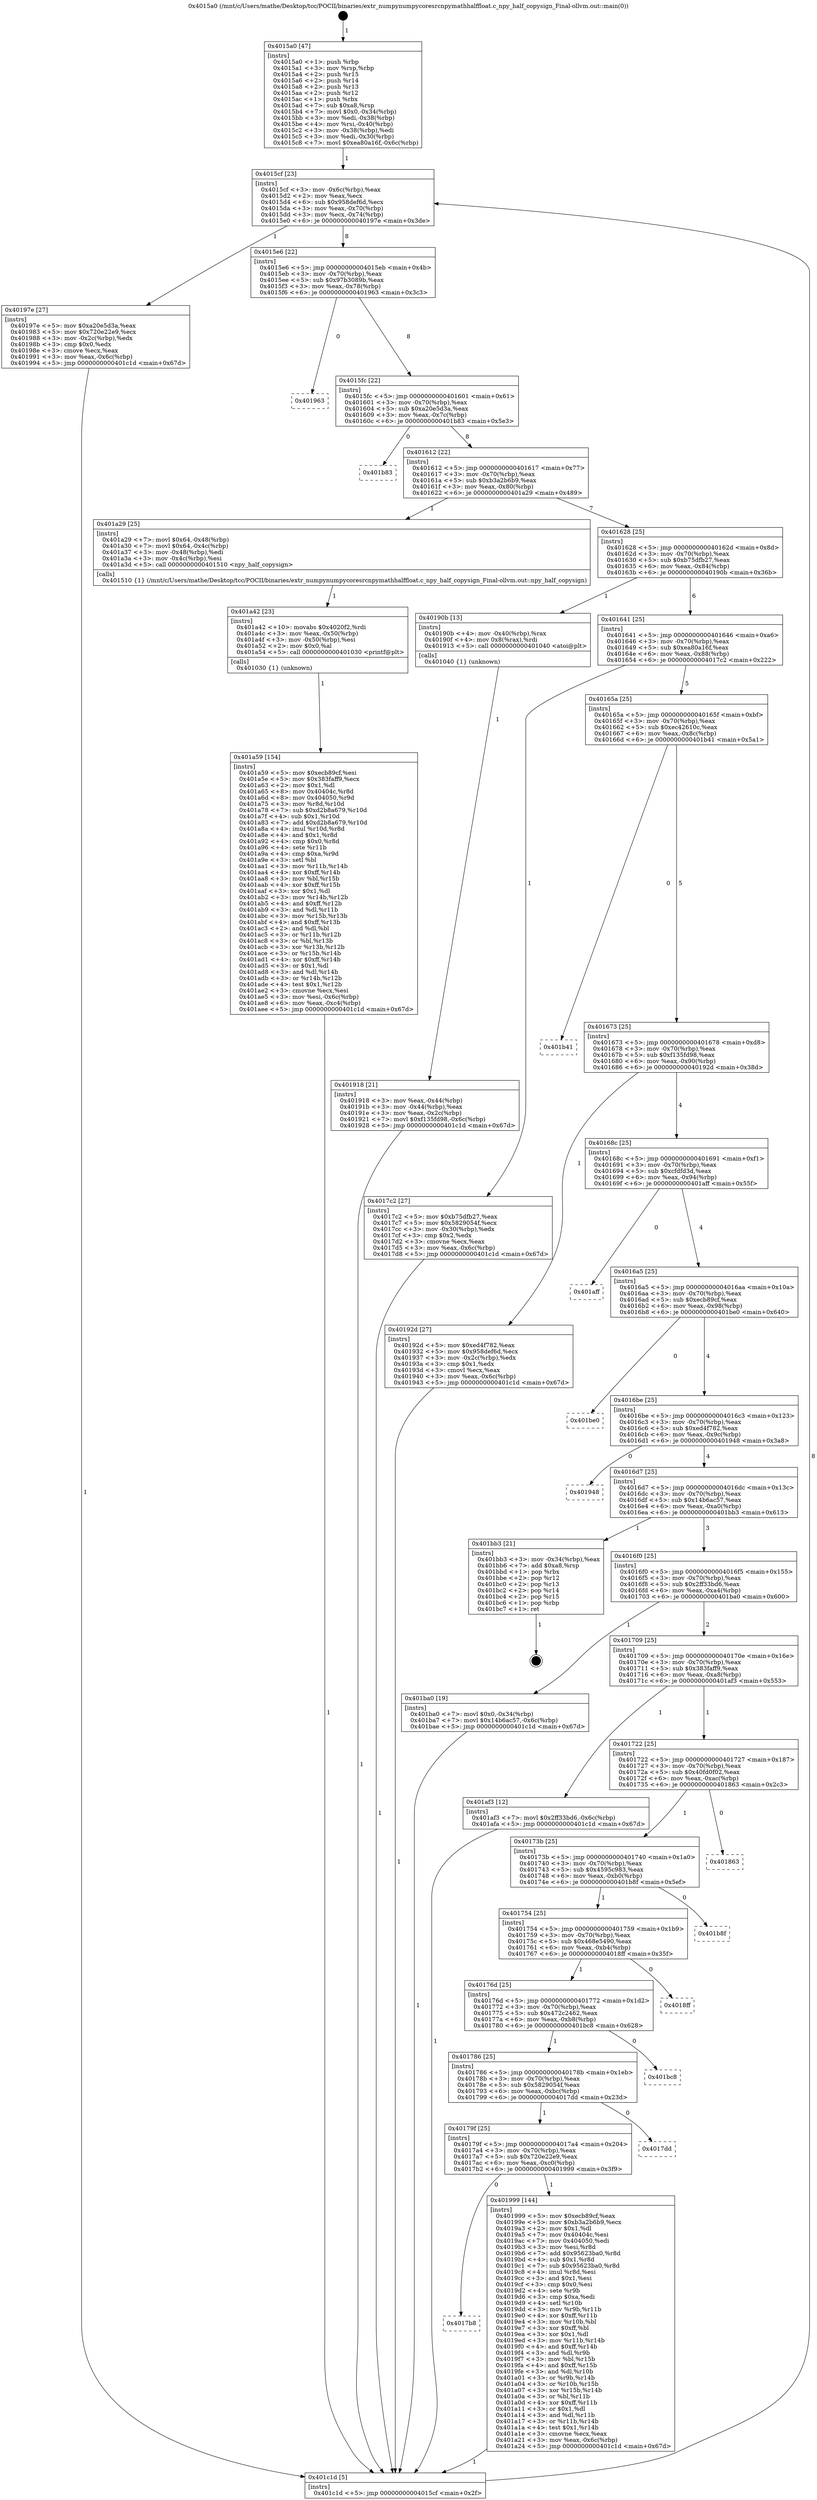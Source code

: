 digraph "0x4015a0" {
  label = "0x4015a0 (/mnt/c/Users/mathe/Desktop/tcc/POCII/binaries/extr_numpynumpycoresrcnpymathhalffloat.c_npy_half_copysign_Final-ollvm.out::main(0))"
  labelloc = "t"
  node[shape=record]

  Entry [label="",width=0.3,height=0.3,shape=circle,fillcolor=black,style=filled]
  "0x4015cf" [label="{
     0x4015cf [23]\l
     | [instrs]\l
     &nbsp;&nbsp;0x4015cf \<+3\>: mov -0x6c(%rbp),%eax\l
     &nbsp;&nbsp;0x4015d2 \<+2\>: mov %eax,%ecx\l
     &nbsp;&nbsp;0x4015d4 \<+6\>: sub $0x958def6d,%ecx\l
     &nbsp;&nbsp;0x4015da \<+3\>: mov %eax,-0x70(%rbp)\l
     &nbsp;&nbsp;0x4015dd \<+3\>: mov %ecx,-0x74(%rbp)\l
     &nbsp;&nbsp;0x4015e0 \<+6\>: je 000000000040197e \<main+0x3de\>\l
  }"]
  "0x40197e" [label="{
     0x40197e [27]\l
     | [instrs]\l
     &nbsp;&nbsp;0x40197e \<+5\>: mov $0xa20e5d3a,%eax\l
     &nbsp;&nbsp;0x401983 \<+5\>: mov $0x720e22e9,%ecx\l
     &nbsp;&nbsp;0x401988 \<+3\>: mov -0x2c(%rbp),%edx\l
     &nbsp;&nbsp;0x40198b \<+3\>: cmp $0x0,%edx\l
     &nbsp;&nbsp;0x40198e \<+3\>: cmove %ecx,%eax\l
     &nbsp;&nbsp;0x401991 \<+3\>: mov %eax,-0x6c(%rbp)\l
     &nbsp;&nbsp;0x401994 \<+5\>: jmp 0000000000401c1d \<main+0x67d\>\l
  }"]
  "0x4015e6" [label="{
     0x4015e6 [22]\l
     | [instrs]\l
     &nbsp;&nbsp;0x4015e6 \<+5\>: jmp 00000000004015eb \<main+0x4b\>\l
     &nbsp;&nbsp;0x4015eb \<+3\>: mov -0x70(%rbp),%eax\l
     &nbsp;&nbsp;0x4015ee \<+5\>: sub $0x97b3089b,%eax\l
     &nbsp;&nbsp;0x4015f3 \<+3\>: mov %eax,-0x78(%rbp)\l
     &nbsp;&nbsp;0x4015f6 \<+6\>: je 0000000000401963 \<main+0x3c3\>\l
  }"]
  Exit [label="",width=0.3,height=0.3,shape=circle,fillcolor=black,style=filled,peripheries=2]
  "0x401963" [label="{
     0x401963\l
  }", style=dashed]
  "0x4015fc" [label="{
     0x4015fc [22]\l
     | [instrs]\l
     &nbsp;&nbsp;0x4015fc \<+5\>: jmp 0000000000401601 \<main+0x61\>\l
     &nbsp;&nbsp;0x401601 \<+3\>: mov -0x70(%rbp),%eax\l
     &nbsp;&nbsp;0x401604 \<+5\>: sub $0xa20e5d3a,%eax\l
     &nbsp;&nbsp;0x401609 \<+3\>: mov %eax,-0x7c(%rbp)\l
     &nbsp;&nbsp;0x40160c \<+6\>: je 0000000000401b83 \<main+0x5e3\>\l
  }"]
  "0x401a59" [label="{
     0x401a59 [154]\l
     | [instrs]\l
     &nbsp;&nbsp;0x401a59 \<+5\>: mov $0xecb89cf,%esi\l
     &nbsp;&nbsp;0x401a5e \<+5\>: mov $0x383faff9,%ecx\l
     &nbsp;&nbsp;0x401a63 \<+2\>: mov $0x1,%dl\l
     &nbsp;&nbsp;0x401a65 \<+8\>: mov 0x40404c,%r8d\l
     &nbsp;&nbsp;0x401a6d \<+8\>: mov 0x404050,%r9d\l
     &nbsp;&nbsp;0x401a75 \<+3\>: mov %r8d,%r10d\l
     &nbsp;&nbsp;0x401a78 \<+7\>: sub $0xd2b8a679,%r10d\l
     &nbsp;&nbsp;0x401a7f \<+4\>: sub $0x1,%r10d\l
     &nbsp;&nbsp;0x401a83 \<+7\>: add $0xd2b8a679,%r10d\l
     &nbsp;&nbsp;0x401a8a \<+4\>: imul %r10d,%r8d\l
     &nbsp;&nbsp;0x401a8e \<+4\>: and $0x1,%r8d\l
     &nbsp;&nbsp;0x401a92 \<+4\>: cmp $0x0,%r8d\l
     &nbsp;&nbsp;0x401a96 \<+4\>: sete %r11b\l
     &nbsp;&nbsp;0x401a9a \<+4\>: cmp $0xa,%r9d\l
     &nbsp;&nbsp;0x401a9e \<+3\>: setl %bl\l
     &nbsp;&nbsp;0x401aa1 \<+3\>: mov %r11b,%r14b\l
     &nbsp;&nbsp;0x401aa4 \<+4\>: xor $0xff,%r14b\l
     &nbsp;&nbsp;0x401aa8 \<+3\>: mov %bl,%r15b\l
     &nbsp;&nbsp;0x401aab \<+4\>: xor $0xff,%r15b\l
     &nbsp;&nbsp;0x401aaf \<+3\>: xor $0x1,%dl\l
     &nbsp;&nbsp;0x401ab2 \<+3\>: mov %r14b,%r12b\l
     &nbsp;&nbsp;0x401ab5 \<+4\>: and $0xff,%r12b\l
     &nbsp;&nbsp;0x401ab9 \<+3\>: and %dl,%r11b\l
     &nbsp;&nbsp;0x401abc \<+3\>: mov %r15b,%r13b\l
     &nbsp;&nbsp;0x401abf \<+4\>: and $0xff,%r13b\l
     &nbsp;&nbsp;0x401ac3 \<+2\>: and %dl,%bl\l
     &nbsp;&nbsp;0x401ac5 \<+3\>: or %r11b,%r12b\l
     &nbsp;&nbsp;0x401ac8 \<+3\>: or %bl,%r13b\l
     &nbsp;&nbsp;0x401acb \<+3\>: xor %r13b,%r12b\l
     &nbsp;&nbsp;0x401ace \<+3\>: or %r15b,%r14b\l
     &nbsp;&nbsp;0x401ad1 \<+4\>: xor $0xff,%r14b\l
     &nbsp;&nbsp;0x401ad5 \<+3\>: or $0x1,%dl\l
     &nbsp;&nbsp;0x401ad8 \<+3\>: and %dl,%r14b\l
     &nbsp;&nbsp;0x401adb \<+3\>: or %r14b,%r12b\l
     &nbsp;&nbsp;0x401ade \<+4\>: test $0x1,%r12b\l
     &nbsp;&nbsp;0x401ae2 \<+3\>: cmovne %ecx,%esi\l
     &nbsp;&nbsp;0x401ae5 \<+3\>: mov %esi,-0x6c(%rbp)\l
     &nbsp;&nbsp;0x401ae8 \<+6\>: mov %eax,-0xc4(%rbp)\l
     &nbsp;&nbsp;0x401aee \<+5\>: jmp 0000000000401c1d \<main+0x67d\>\l
  }"]
  "0x401b83" [label="{
     0x401b83\l
  }", style=dashed]
  "0x401612" [label="{
     0x401612 [22]\l
     | [instrs]\l
     &nbsp;&nbsp;0x401612 \<+5\>: jmp 0000000000401617 \<main+0x77\>\l
     &nbsp;&nbsp;0x401617 \<+3\>: mov -0x70(%rbp),%eax\l
     &nbsp;&nbsp;0x40161a \<+5\>: sub $0xb3a2b6b9,%eax\l
     &nbsp;&nbsp;0x40161f \<+3\>: mov %eax,-0x80(%rbp)\l
     &nbsp;&nbsp;0x401622 \<+6\>: je 0000000000401a29 \<main+0x489\>\l
  }"]
  "0x401a42" [label="{
     0x401a42 [23]\l
     | [instrs]\l
     &nbsp;&nbsp;0x401a42 \<+10\>: movabs $0x4020f2,%rdi\l
     &nbsp;&nbsp;0x401a4c \<+3\>: mov %eax,-0x50(%rbp)\l
     &nbsp;&nbsp;0x401a4f \<+3\>: mov -0x50(%rbp),%esi\l
     &nbsp;&nbsp;0x401a52 \<+2\>: mov $0x0,%al\l
     &nbsp;&nbsp;0x401a54 \<+5\>: call 0000000000401030 \<printf@plt\>\l
     | [calls]\l
     &nbsp;&nbsp;0x401030 \{1\} (unknown)\l
  }"]
  "0x401a29" [label="{
     0x401a29 [25]\l
     | [instrs]\l
     &nbsp;&nbsp;0x401a29 \<+7\>: movl $0x64,-0x48(%rbp)\l
     &nbsp;&nbsp;0x401a30 \<+7\>: movl $0x64,-0x4c(%rbp)\l
     &nbsp;&nbsp;0x401a37 \<+3\>: mov -0x48(%rbp),%edi\l
     &nbsp;&nbsp;0x401a3a \<+3\>: mov -0x4c(%rbp),%esi\l
     &nbsp;&nbsp;0x401a3d \<+5\>: call 0000000000401510 \<npy_half_copysign\>\l
     | [calls]\l
     &nbsp;&nbsp;0x401510 \{1\} (/mnt/c/Users/mathe/Desktop/tcc/POCII/binaries/extr_numpynumpycoresrcnpymathhalffloat.c_npy_half_copysign_Final-ollvm.out::npy_half_copysign)\l
  }"]
  "0x401628" [label="{
     0x401628 [25]\l
     | [instrs]\l
     &nbsp;&nbsp;0x401628 \<+5\>: jmp 000000000040162d \<main+0x8d\>\l
     &nbsp;&nbsp;0x40162d \<+3\>: mov -0x70(%rbp),%eax\l
     &nbsp;&nbsp;0x401630 \<+5\>: sub $0xb75dfb27,%eax\l
     &nbsp;&nbsp;0x401635 \<+6\>: mov %eax,-0x84(%rbp)\l
     &nbsp;&nbsp;0x40163b \<+6\>: je 000000000040190b \<main+0x36b\>\l
  }"]
  "0x4017b8" [label="{
     0x4017b8\l
  }", style=dashed]
  "0x40190b" [label="{
     0x40190b [13]\l
     | [instrs]\l
     &nbsp;&nbsp;0x40190b \<+4\>: mov -0x40(%rbp),%rax\l
     &nbsp;&nbsp;0x40190f \<+4\>: mov 0x8(%rax),%rdi\l
     &nbsp;&nbsp;0x401913 \<+5\>: call 0000000000401040 \<atoi@plt\>\l
     | [calls]\l
     &nbsp;&nbsp;0x401040 \{1\} (unknown)\l
  }"]
  "0x401641" [label="{
     0x401641 [25]\l
     | [instrs]\l
     &nbsp;&nbsp;0x401641 \<+5\>: jmp 0000000000401646 \<main+0xa6\>\l
     &nbsp;&nbsp;0x401646 \<+3\>: mov -0x70(%rbp),%eax\l
     &nbsp;&nbsp;0x401649 \<+5\>: sub $0xea80a16f,%eax\l
     &nbsp;&nbsp;0x40164e \<+6\>: mov %eax,-0x88(%rbp)\l
     &nbsp;&nbsp;0x401654 \<+6\>: je 00000000004017c2 \<main+0x222\>\l
  }"]
  "0x401999" [label="{
     0x401999 [144]\l
     | [instrs]\l
     &nbsp;&nbsp;0x401999 \<+5\>: mov $0xecb89cf,%eax\l
     &nbsp;&nbsp;0x40199e \<+5\>: mov $0xb3a2b6b9,%ecx\l
     &nbsp;&nbsp;0x4019a3 \<+2\>: mov $0x1,%dl\l
     &nbsp;&nbsp;0x4019a5 \<+7\>: mov 0x40404c,%esi\l
     &nbsp;&nbsp;0x4019ac \<+7\>: mov 0x404050,%edi\l
     &nbsp;&nbsp;0x4019b3 \<+3\>: mov %esi,%r8d\l
     &nbsp;&nbsp;0x4019b6 \<+7\>: add $0x95623ba0,%r8d\l
     &nbsp;&nbsp;0x4019bd \<+4\>: sub $0x1,%r8d\l
     &nbsp;&nbsp;0x4019c1 \<+7\>: sub $0x95623ba0,%r8d\l
     &nbsp;&nbsp;0x4019c8 \<+4\>: imul %r8d,%esi\l
     &nbsp;&nbsp;0x4019cc \<+3\>: and $0x1,%esi\l
     &nbsp;&nbsp;0x4019cf \<+3\>: cmp $0x0,%esi\l
     &nbsp;&nbsp;0x4019d2 \<+4\>: sete %r9b\l
     &nbsp;&nbsp;0x4019d6 \<+3\>: cmp $0xa,%edi\l
     &nbsp;&nbsp;0x4019d9 \<+4\>: setl %r10b\l
     &nbsp;&nbsp;0x4019dd \<+3\>: mov %r9b,%r11b\l
     &nbsp;&nbsp;0x4019e0 \<+4\>: xor $0xff,%r11b\l
     &nbsp;&nbsp;0x4019e4 \<+3\>: mov %r10b,%bl\l
     &nbsp;&nbsp;0x4019e7 \<+3\>: xor $0xff,%bl\l
     &nbsp;&nbsp;0x4019ea \<+3\>: xor $0x1,%dl\l
     &nbsp;&nbsp;0x4019ed \<+3\>: mov %r11b,%r14b\l
     &nbsp;&nbsp;0x4019f0 \<+4\>: and $0xff,%r14b\l
     &nbsp;&nbsp;0x4019f4 \<+3\>: and %dl,%r9b\l
     &nbsp;&nbsp;0x4019f7 \<+3\>: mov %bl,%r15b\l
     &nbsp;&nbsp;0x4019fa \<+4\>: and $0xff,%r15b\l
     &nbsp;&nbsp;0x4019fe \<+3\>: and %dl,%r10b\l
     &nbsp;&nbsp;0x401a01 \<+3\>: or %r9b,%r14b\l
     &nbsp;&nbsp;0x401a04 \<+3\>: or %r10b,%r15b\l
     &nbsp;&nbsp;0x401a07 \<+3\>: xor %r15b,%r14b\l
     &nbsp;&nbsp;0x401a0a \<+3\>: or %bl,%r11b\l
     &nbsp;&nbsp;0x401a0d \<+4\>: xor $0xff,%r11b\l
     &nbsp;&nbsp;0x401a11 \<+3\>: or $0x1,%dl\l
     &nbsp;&nbsp;0x401a14 \<+3\>: and %dl,%r11b\l
     &nbsp;&nbsp;0x401a17 \<+3\>: or %r11b,%r14b\l
     &nbsp;&nbsp;0x401a1a \<+4\>: test $0x1,%r14b\l
     &nbsp;&nbsp;0x401a1e \<+3\>: cmovne %ecx,%eax\l
     &nbsp;&nbsp;0x401a21 \<+3\>: mov %eax,-0x6c(%rbp)\l
     &nbsp;&nbsp;0x401a24 \<+5\>: jmp 0000000000401c1d \<main+0x67d\>\l
  }"]
  "0x4017c2" [label="{
     0x4017c2 [27]\l
     | [instrs]\l
     &nbsp;&nbsp;0x4017c2 \<+5\>: mov $0xb75dfb27,%eax\l
     &nbsp;&nbsp;0x4017c7 \<+5\>: mov $0x5829054f,%ecx\l
     &nbsp;&nbsp;0x4017cc \<+3\>: mov -0x30(%rbp),%edx\l
     &nbsp;&nbsp;0x4017cf \<+3\>: cmp $0x2,%edx\l
     &nbsp;&nbsp;0x4017d2 \<+3\>: cmovne %ecx,%eax\l
     &nbsp;&nbsp;0x4017d5 \<+3\>: mov %eax,-0x6c(%rbp)\l
     &nbsp;&nbsp;0x4017d8 \<+5\>: jmp 0000000000401c1d \<main+0x67d\>\l
  }"]
  "0x40165a" [label="{
     0x40165a [25]\l
     | [instrs]\l
     &nbsp;&nbsp;0x40165a \<+5\>: jmp 000000000040165f \<main+0xbf\>\l
     &nbsp;&nbsp;0x40165f \<+3\>: mov -0x70(%rbp),%eax\l
     &nbsp;&nbsp;0x401662 \<+5\>: sub $0xec42610c,%eax\l
     &nbsp;&nbsp;0x401667 \<+6\>: mov %eax,-0x8c(%rbp)\l
     &nbsp;&nbsp;0x40166d \<+6\>: je 0000000000401b41 \<main+0x5a1\>\l
  }"]
  "0x401c1d" [label="{
     0x401c1d [5]\l
     | [instrs]\l
     &nbsp;&nbsp;0x401c1d \<+5\>: jmp 00000000004015cf \<main+0x2f\>\l
  }"]
  "0x4015a0" [label="{
     0x4015a0 [47]\l
     | [instrs]\l
     &nbsp;&nbsp;0x4015a0 \<+1\>: push %rbp\l
     &nbsp;&nbsp;0x4015a1 \<+3\>: mov %rsp,%rbp\l
     &nbsp;&nbsp;0x4015a4 \<+2\>: push %r15\l
     &nbsp;&nbsp;0x4015a6 \<+2\>: push %r14\l
     &nbsp;&nbsp;0x4015a8 \<+2\>: push %r13\l
     &nbsp;&nbsp;0x4015aa \<+2\>: push %r12\l
     &nbsp;&nbsp;0x4015ac \<+1\>: push %rbx\l
     &nbsp;&nbsp;0x4015ad \<+7\>: sub $0xa8,%rsp\l
     &nbsp;&nbsp;0x4015b4 \<+7\>: movl $0x0,-0x34(%rbp)\l
     &nbsp;&nbsp;0x4015bb \<+3\>: mov %edi,-0x38(%rbp)\l
     &nbsp;&nbsp;0x4015be \<+4\>: mov %rsi,-0x40(%rbp)\l
     &nbsp;&nbsp;0x4015c2 \<+3\>: mov -0x38(%rbp),%edi\l
     &nbsp;&nbsp;0x4015c5 \<+3\>: mov %edi,-0x30(%rbp)\l
     &nbsp;&nbsp;0x4015c8 \<+7\>: movl $0xea80a16f,-0x6c(%rbp)\l
  }"]
  "0x401918" [label="{
     0x401918 [21]\l
     | [instrs]\l
     &nbsp;&nbsp;0x401918 \<+3\>: mov %eax,-0x44(%rbp)\l
     &nbsp;&nbsp;0x40191b \<+3\>: mov -0x44(%rbp),%eax\l
     &nbsp;&nbsp;0x40191e \<+3\>: mov %eax,-0x2c(%rbp)\l
     &nbsp;&nbsp;0x401921 \<+7\>: movl $0xf135fd98,-0x6c(%rbp)\l
     &nbsp;&nbsp;0x401928 \<+5\>: jmp 0000000000401c1d \<main+0x67d\>\l
  }"]
  "0x40179f" [label="{
     0x40179f [25]\l
     | [instrs]\l
     &nbsp;&nbsp;0x40179f \<+5\>: jmp 00000000004017a4 \<main+0x204\>\l
     &nbsp;&nbsp;0x4017a4 \<+3\>: mov -0x70(%rbp),%eax\l
     &nbsp;&nbsp;0x4017a7 \<+5\>: sub $0x720e22e9,%eax\l
     &nbsp;&nbsp;0x4017ac \<+6\>: mov %eax,-0xc0(%rbp)\l
     &nbsp;&nbsp;0x4017b2 \<+6\>: je 0000000000401999 \<main+0x3f9\>\l
  }"]
  "0x401b41" [label="{
     0x401b41\l
  }", style=dashed]
  "0x401673" [label="{
     0x401673 [25]\l
     | [instrs]\l
     &nbsp;&nbsp;0x401673 \<+5\>: jmp 0000000000401678 \<main+0xd8\>\l
     &nbsp;&nbsp;0x401678 \<+3\>: mov -0x70(%rbp),%eax\l
     &nbsp;&nbsp;0x40167b \<+5\>: sub $0xf135fd98,%eax\l
     &nbsp;&nbsp;0x401680 \<+6\>: mov %eax,-0x90(%rbp)\l
     &nbsp;&nbsp;0x401686 \<+6\>: je 000000000040192d \<main+0x38d\>\l
  }"]
  "0x4017dd" [label="{
     0x4017dd\l
  }", style=dashed]
  "0x40192d" [label="{
     0x40192d [27]\l
     | [instrs]\l
     &nbsp;&nbsp;0x40192d \<+5\>: mov $0xed4f782,%eax\l
     &nbsp;&nbsp;0x401932 \<+5\>: mov $0x958def6d,%ecx\l
     &nbsp;&nbsp;0x401937 \<+3\>: mov -0x2c(%rbp),%edx\l
     &nbsp;&nbsp;0x40193a \<+3\>: cmp $0x1,%edx\l
     &nbsp;&nbsp;0x40193d \<+3\>: cmovl %ecx,%eax\l
     &nbsp;&nbsp;0x401940 \<+3\>: mov %eax,-0x6c(%rbp)\l
     &nbsp;&nbsp;0x401943 \<+5\>: jmp 0000000000401c1d \<main+0x67d\>\l
  }"]
  "0x40168c" [label="{
     0x40168c [25]\l
     | [instrs]\l
     &nbsp;&nbsp;0x40168c \<+5\>: jmp 0000000000401691 \<main+0xf1\>\l
     &nbsp;&nbsp;0x401691 \<+3\>: mov -0x70(%rbp),%eax\l
     &nbsp;&nbsp;0x401694 \<+5\>: sub $0xcfdfd3d,%eax\l
     &nbsp;&nbsp;0x401699 \<+6\>: mov %eax,-0x94(%rbp)\l
     &nbsp;&nbsp;0x40169f \<+6\>: je 0000000000401aff \<main+0x55f\>\l
  }"]
  "0x401786" [label="{
     0x401786 [25]\l
     | [instrs]\l
     &nbsp;&nbsp;0x401786 \<+5\>: jmp 000000000040178b \<main+0x1eb\>\l
     &nbsp;&nbsp;0x40178b \<+3\>: mov -0x70(%rbp),%eax\l
     &nbsp;&nbsp;0x40178e \<+5\>: sub $0x5829054f,%eax\l
     &nbsp;&nbsp;0x401793 \<+6\>: mov %eax,-0xbc(%rbp)\l
     &nbsp;&nbsp;0x401799 \<+6\>: je 00000000004017dd \<main+0x23d\>\l
  }"]
  "0x401aff" [label="{
     0x401aff\l
  }", style=dashed]
  "0x4016a5" [label="{
     0x4016a5 [25]\l
     | [instrs]\l
     &nbsp;&nbsp;0x4016a5 \<+5\>: jmp 00000000004016aa \<main+0x10a\>\l
     &nbsp;&nbsp;0x4016aa \<+3\>: mov -0x70(%rbp),%eax\l
     &nbsp;&nbsp;0x4016ad \<+5\>: sub $0xecb89cf,%eax\l
     &nbsp;&nbsp;0x4016b2 \<+6\>: mov %eax,-0x98(%rbp)\l
     &nbsp;&nbsp;0x4016b8 \<+6\>: je 0000000000401be0 \<main+0x640\>\l
  }"]
  "0x401bc8" [label="{
     0x401bc8\l
  }", style=dashed]
  "0x401be0" [label="{
     0x401be0\l
  }", style=dashed]
  "0x4016be" [label="{
     0x4016be [25]\l
     | [instrs]\l
     &nbsp;&nbsp;0x4016be \<+5\>: jmp 00000000004016c3 \<main+0x123\>\l
     &nbsp;&nbsp;0x4016c3 \<+3\>: mov -0x70(%rbp),%eax\l
     &nbsp;&nbsp;0x4016c6 \<+5\>: sub $0xed4f782,%eax\l
     &nbsp;&nbsp;0x4016cb \<+6\>: mov %eax,-0x9c(%rbp)\l
     &nbsp;&nbsp;0x4016d1 \<+6\>: je 0000000000401948 \<main+0x3a8\>\l
  }"]
  "0x40176d" [label="{
     0x40176d [25]\l
     | [instrs]\l
     &nbsp;&nbsp;0x40176d \<+5\>: jmp 0000000000401772 \<main+0x1d2\>\l
     &nbsp;&nbsp;0x401772 \<+3\>: mov -0x70(%rbp),%eax\l
     &nbsp;&nbsp;0x401775 \<+5\>: sub $0x472c2462,%eax\l
     &nbsp;&nbsp;0x40177a \<+6\>: mov %eax,-0xb8(%rbp)\l
     &nbsp;&nbsp;0x401780 \<+6\>: je 0000000000401bc8 \<main+0x628\>\l
  }"]
  "0x401948" [label="{
     0x401948\l
  }", style=dashed]
  "0x4016d7" [label="{
     0x4016d7 [25]\l
     | [instrs]\l
     &nbsp;&nbsp;0x4016d7 \<+5\>: jmp 00000000004016dc \<main+0x13c\>\l
     &nbsp;&nbsp;0x4016dc \<+3\>: mov -0x70(%rbp),%eax\l
     &nbsp;&nbsp;0x4016df \<+5\>: sub $0x14b6ac57,%eax\l
     &nbsp;&nbsp;0x4016e4 \<+6\>: mov %eax,-0xa0(%rbp)\l
     &nbsp;&nbsp;0x4016ea \<+6\>: je 0000000000401bb3 \<main+0x613\>\l
  }"]
  "0x4018ff" [label="{
     0x4018ff\l
  }", style=dashed]
  "0x401bb3" [label="{
     0x401bb3 [21]\l
     | [instrs]\l
     &nbsp;&nbsp;0x401bb3 \<+3\>: mov -0x34(%rbp),%eax\l
     &nbsp;&nbsp;0x401bb6 \<+7\>: add $0xa8,%rsp\l
     &nbsp;&nbsp;0x401bbd \<+1\>: pop %rbx\l
     &nbsp;&nbsp;0x401bbe \<+2\>: pop %r12\l
     &nbsp;&nbsp;0x401bc0 \<+2\>: pop %r13\l
     &nbsp;&nbsp;0x401bc2 \<+2\>: pop %r14\l
     &nbsp;&nbsp;0x401bc4 \<+2\>: pop %r15\l
     &nbsp;&nbsp;0x401bc6 \<+1\>: pop %rbp\l
     &nbsp;&nbsp;0x401bc7 \<+1\>: ret\l
  }"]
  "0x4016f0" [label="{
     0x4016f0 [25]\l
     | [instrs]\l
     &nbsp;&nbsp;0x4016f0 \<+5\>: jmp 00000000004016f5 \<main+0x155\>\l
     &nbsp;&nbsp;0x4016f5 \<+3\>: mov -0x70(%rbp),%eax\l
     &nbsp;&nbsp;0x4016f8 \<+5\>: sub $0x2ff33bd6,%eax\l
     &nbsp;&nbsp;0x4016fd \<+6\>: mov %eax,-0xa4(%rbp)\l
     &nbsp;&nbsp;0x401703 \<+6\>: je 0000000000401ba0 \<main+0x600\>\l
  }"]
  "0x401754" [label="{
     0x401754 [25]\l
     | [instrs]\l
     &nbsp;&nbsp;0x401754 \<+5\>: jmp 0000000000401759 \<main+0x1b9\>\l
     &nbsp;&nbsp;0x401759 \<+3\>: mov -0x70(%rbp),%eax\l
     &nbsp;&nbsp;0x40175c \<+5\>: sub $0x468e5490,%eax\l
     &nbsp;&nbsp;0x401761 \<+6\>: mov %eax,-0xb4(%rbp)\l
     &nbsp;&nbsp;0x401767 \<+6\>: je 00000000004018ff \<main+0x35f\>\l
  }"]
  "0x401ba0" [label="{
     0x401ba0 [19]\l
     | [instrs]\l
     &nbsp;&nbsp;0x401ba0 \<+7\>: movl $0x0,-0x34(%rbp)\l
     &nbsp;&nbsp;0x401ba7 \<+7\>: movl $0x14b6ac57,-0x6c(%rbp)\l
     &nbsp;&nbsp;0x401bae \<+5\>: jmp 0000000000401c1d \<main+0x67d\>\l
  }"]
  "0x401709" [label="{
     0x401709 [25]\l
     | [instrs]\l
     &nbsp;&nbsp;0x401709 \<+5\>: jmp 000000000040170e \<main+0x16e\>\l
     &nbsp;&nbsp;0x40170e \<+3\>: mov -0x70(%rbp),%eax\l
     &nbsp;&nbsp;0x401711 \<+5\>: sub $0x383faff9,%eax\l
     &nbsp;&nbsp;0x401716 \<+6\>: mov %eax,-0xa8(%rbp)\l
     &nbsp;&nbsp;0x40171c \<+6\>: je 0000000000401af3 \<main+0x553\>\l
  }"]
  "0x401b8f" [label="{
     0x401b8f\l
  }", style=dashed]
  "0x401af3" [label="{
     0x401af3 [12]\l
     | [instrs]\l
     &nbsp;&nbsp;0x401af3 \<+7\>: movl $0x2ff33bd6,-0x6c(%rbp)\l
     &nbsp;&nbsp;0x401afa \<+5\>: jmp 0000000000401c1d \<main+0x67d\>\l
  }"]
  "0x401722" [label="{
     0x401722 [25]\l
     | [instrs]\l
     &nbsp;&nbsp;0x401722 \<+5\>: jmp 0000000000401727 \<main+0x187\>\l
     &nbsp;&nbsp;0x401727 \<+3\>: mov -0x70(%rbp),%eax\l
     &nbsp;&nbsp;0x40172a \<+5\>: sub $0x40fd0f02,%eax\l
     &nbsp;&nbsp;0x40172f \<+6\>: mov %eax,-0xac(%rbp)\l
     &nbsp;&nbsp;0x401735 \<+6\>: je 0000000000401863 \<main+0x2c3\>\l
  }"]
  "0x40173b" [label="{
     0x40173b [25]\l
     | [instrs]\l
     &nbsp;&nbsp;0x40173b \<+5\>: jmp 0000000000401740 \<main+0x1a0\>\l
     &nbsp;&nbsp;0x401740 \<+3\>: mov -0x70(%rbp),%eax\l
     &nbsp;&nbsp;0x401743 \<+5\>: sub $0x4595c983,%eax\l
     &nbsp;&nbsp;0x401748 \<+6\>: mov %eax,-0xb0(%rbp)\l
     &nbsp;&nbsp;0x40174e \<+6\>: je 0000000000401b8f \<main+0x5ef\>\l
  }"]
  "0x401863" [label="{
     0x401863\l
  }", style=dashed]
  Entry -> "0x4015a0" [label=" 1"]
  "0x4015cf" -> "0x40197e" [label=" 1"]
  "0x4015cf" -> "0x4015e6" [label=" 8"]
  "0x401bb3" -> Exit [label=" 1"]
  "0x4015e6" -> "0x401963" [label=" 0"]
  "0x4015e6" -> "0x4015fc" [label=" 8"]
  "0x401ba0" -> "0x401c1d" [label=" 1"]
  "0x4015fc" -> "0x401b83" [label=" 0"]
  "0x4015fc" -> "0x401612" [label=" 8"]
  "0x401af3" -> "0x401c1d" [label=" 1"]
  "0x401612" -> "0x401a29" [label=" 1"]
  "0x401612" -> "0x401628" [label=" 7"]
  "0x401a59" -> "0x401c1d" [label=" 1"]
  "0x401628" -> "0x40190b" [label=" 1"]
  "0x401628" -> "0x401641" [label=" 6"]
  "0x401a42" -> "0x401a59" [label=" 1"]
  "0x401641" -> "0x4017c2" [label=" 1"]
  "0x401641" -> "0x40165a" [label=" 5"]
  "0x4017c2" -> "0x401c1d" [label=" 1"]
  "0x4015a0" -> "0x4015cf" [label=" 1"]
  "0x401c1d" -> "0x4015cf" [label=" 8"]
  "0x40190b" -> "0x401918" [label=" 1"]
  "0x401918" -> "0x401c1d" [label=" 1"]
  "0x401a29" -> "0x401a42" [label=" 1"]
  "0x40165a" -> "0x401b41" [label=" 0"]
  "0x40165a" -> "0x401673" [label=" 5"]
  "0x40179f" -> "0x4017b8" [label=" 0"]
  "0x401673" -> "0x40192d" [label=" 1"]
  "0x401673" -> "0x40168c" [label=" 4"]
  "0x40192d" -> "0x401c1d" [label=" 1"]
  "0x40197e" -> "0x401c1d" [label=" 1"]
  "0x40179f" -> "0x401999" [label=" 1"]
  "0x40168c" -> "0x401aff" [label=" 0"]
  "0x40168c" -> "0x4016a5" [label=" 4"]
  "0x401786" -> "0x40179f" [label=" 1"]
  "0x4016a5" -> "0x401be0" [label=" 0"]
  "0x4016a5" -> "0x4016be" [label=" 4"]
  "0x401786" -> "0x4017dd" [label=" 0"]
  "0x4016be" -> "0x401948" [label=" 0"]
  "0x4016be" -> "0x4016d7" [label=" 4"]
  "0x40176d" -> "0x401786" [label=" 1"]
  "0x4016d7" -> "0x401bb3" [label=" 1"]
  "0x4016d7" -> "0x4016f0" [label=" 3"]
  "0x40176d" -> "0x401bc8" [label=" 0"]
  "0x4016f0" -> "0x401ba0" [label=" 1"]
  "0x4016f0" -> "0x401709" [label=" 2"]
  "0x401754" -> "0x40176d" [label=" 1"]
  "0x401709" -> "0x401af3" [label=" 1"]
  "0x401709" -> "0x401722" [label=" 1"]
  "0x401754" -> "0x4018ff" [label=" 0"]
  "0x401722" -> "0x401863" [label=" 0"]
  "0x401722" -> "0x40173b" [label=" 1"]
  "0x401999" -> "0x401c1d" [label=" 1"]
  "0x40173b" -> "0x401b8f" [label=" 0"]
  "0x40173b" -> "0x401754" [label=" 1"]
}
